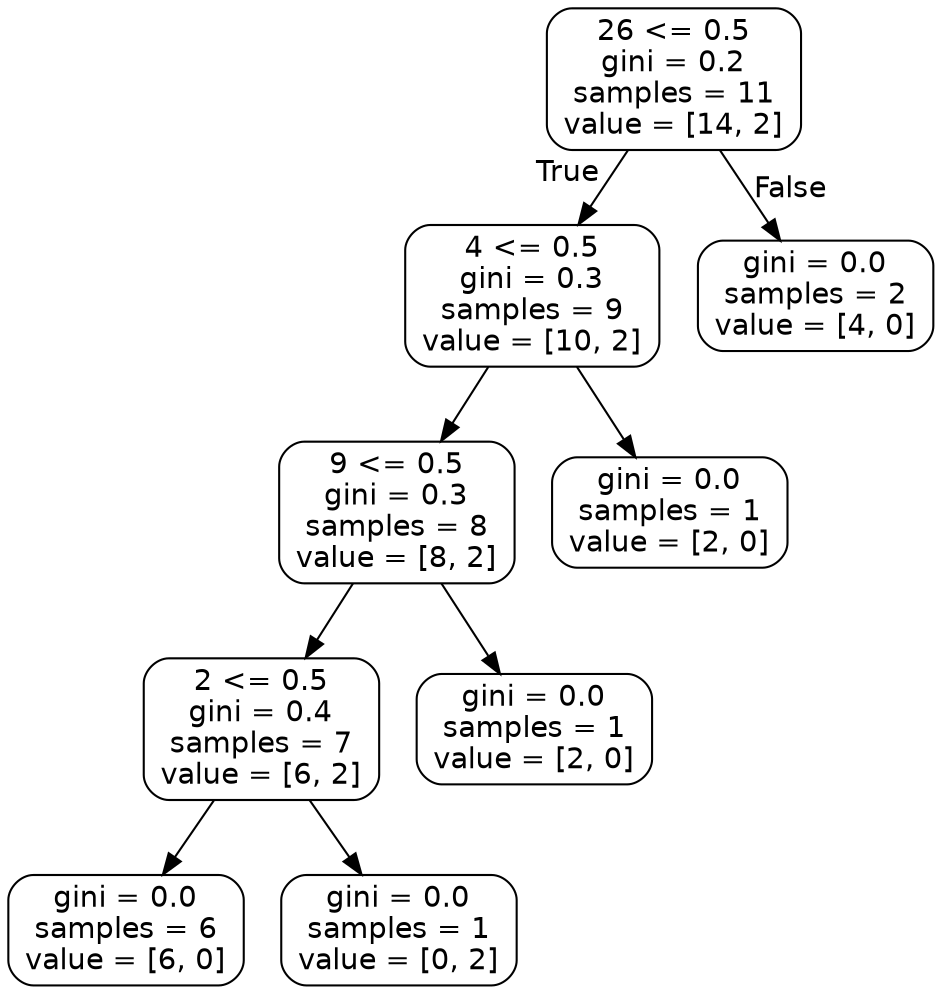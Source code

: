 digraph Tree {
node [shape=box, style="rounded", color="black", fontname=helvetica] ;
edge [fontname=helvetica] ;
0 [label="26 <= 0.5\ngini = 0.2\nsamples = 11\nvalue = [14, 2]"] ;
1 [label="4 <= 0.5\ngini = 0.3\nsamples = 9\nvalue = [10, 2]"] ;
0 -> 1 [labeldistance=2.5, labelangle=45, headlabel="True"] ;
2 [label="9 <= 0.5\ngini = 0.3\nsamples = 8\nvalue = [8, 2]"] ;
1 -> 2 ;
3 [label="2 <= 0.5\ngini = 0.4\nsamples = 7\nvalue = [6, 2]"] ;
2 -> 3 ;
4 [label="gini = 0.0\nsamples = 6\nvalue = [6, 0]"] ;
3 -> 4 ;
5 [label="gini = 0.0\nsamples = 1\nvalue = [0, 2]"] ;
3 -> 5 ;
6 [label="gini = 0.0\nsamples = 1\nvalue = [2, 0]"] ;
2 -> 6 ;
7 [label="gini = 0.0\nsamples = 1\nvalue = [2, 0]"] ;
1 -> 7 ;
8 [label="gini = 0.0\nsamples = 2\nvalue = [4, 0]"] ;
0 -> 8 [labeldistance=2.5, labelangle=-45, headlabel="False"] ;
}